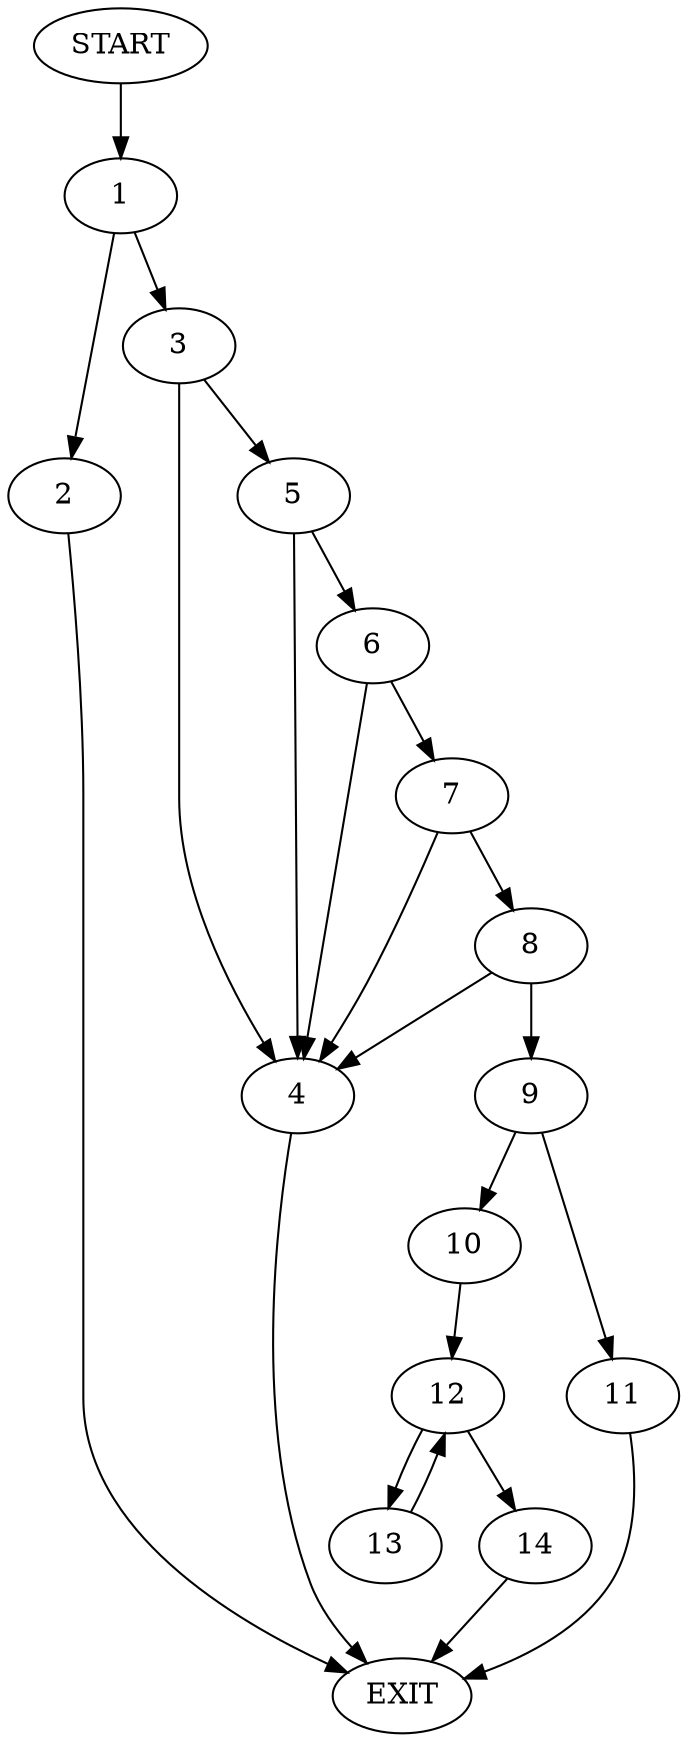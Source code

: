 digraph {
0 [label="START"]
15 [label="EXIT"]
0 -> 1
1 -> 2
1 -> 3
2 -> 15
3 -> 4
3 -> 5
5 -> 6
5 -> 4
4 -> 15
6 -> 7
6 -> 4
7 -> 8
7 -> 4
8 -> 9
8 -> 4
9 -> 10
9 -> 11
10 -> 12
11 -> 15
12 -> 13
12 -> 14
13 -> 12
14 -> 15
}
